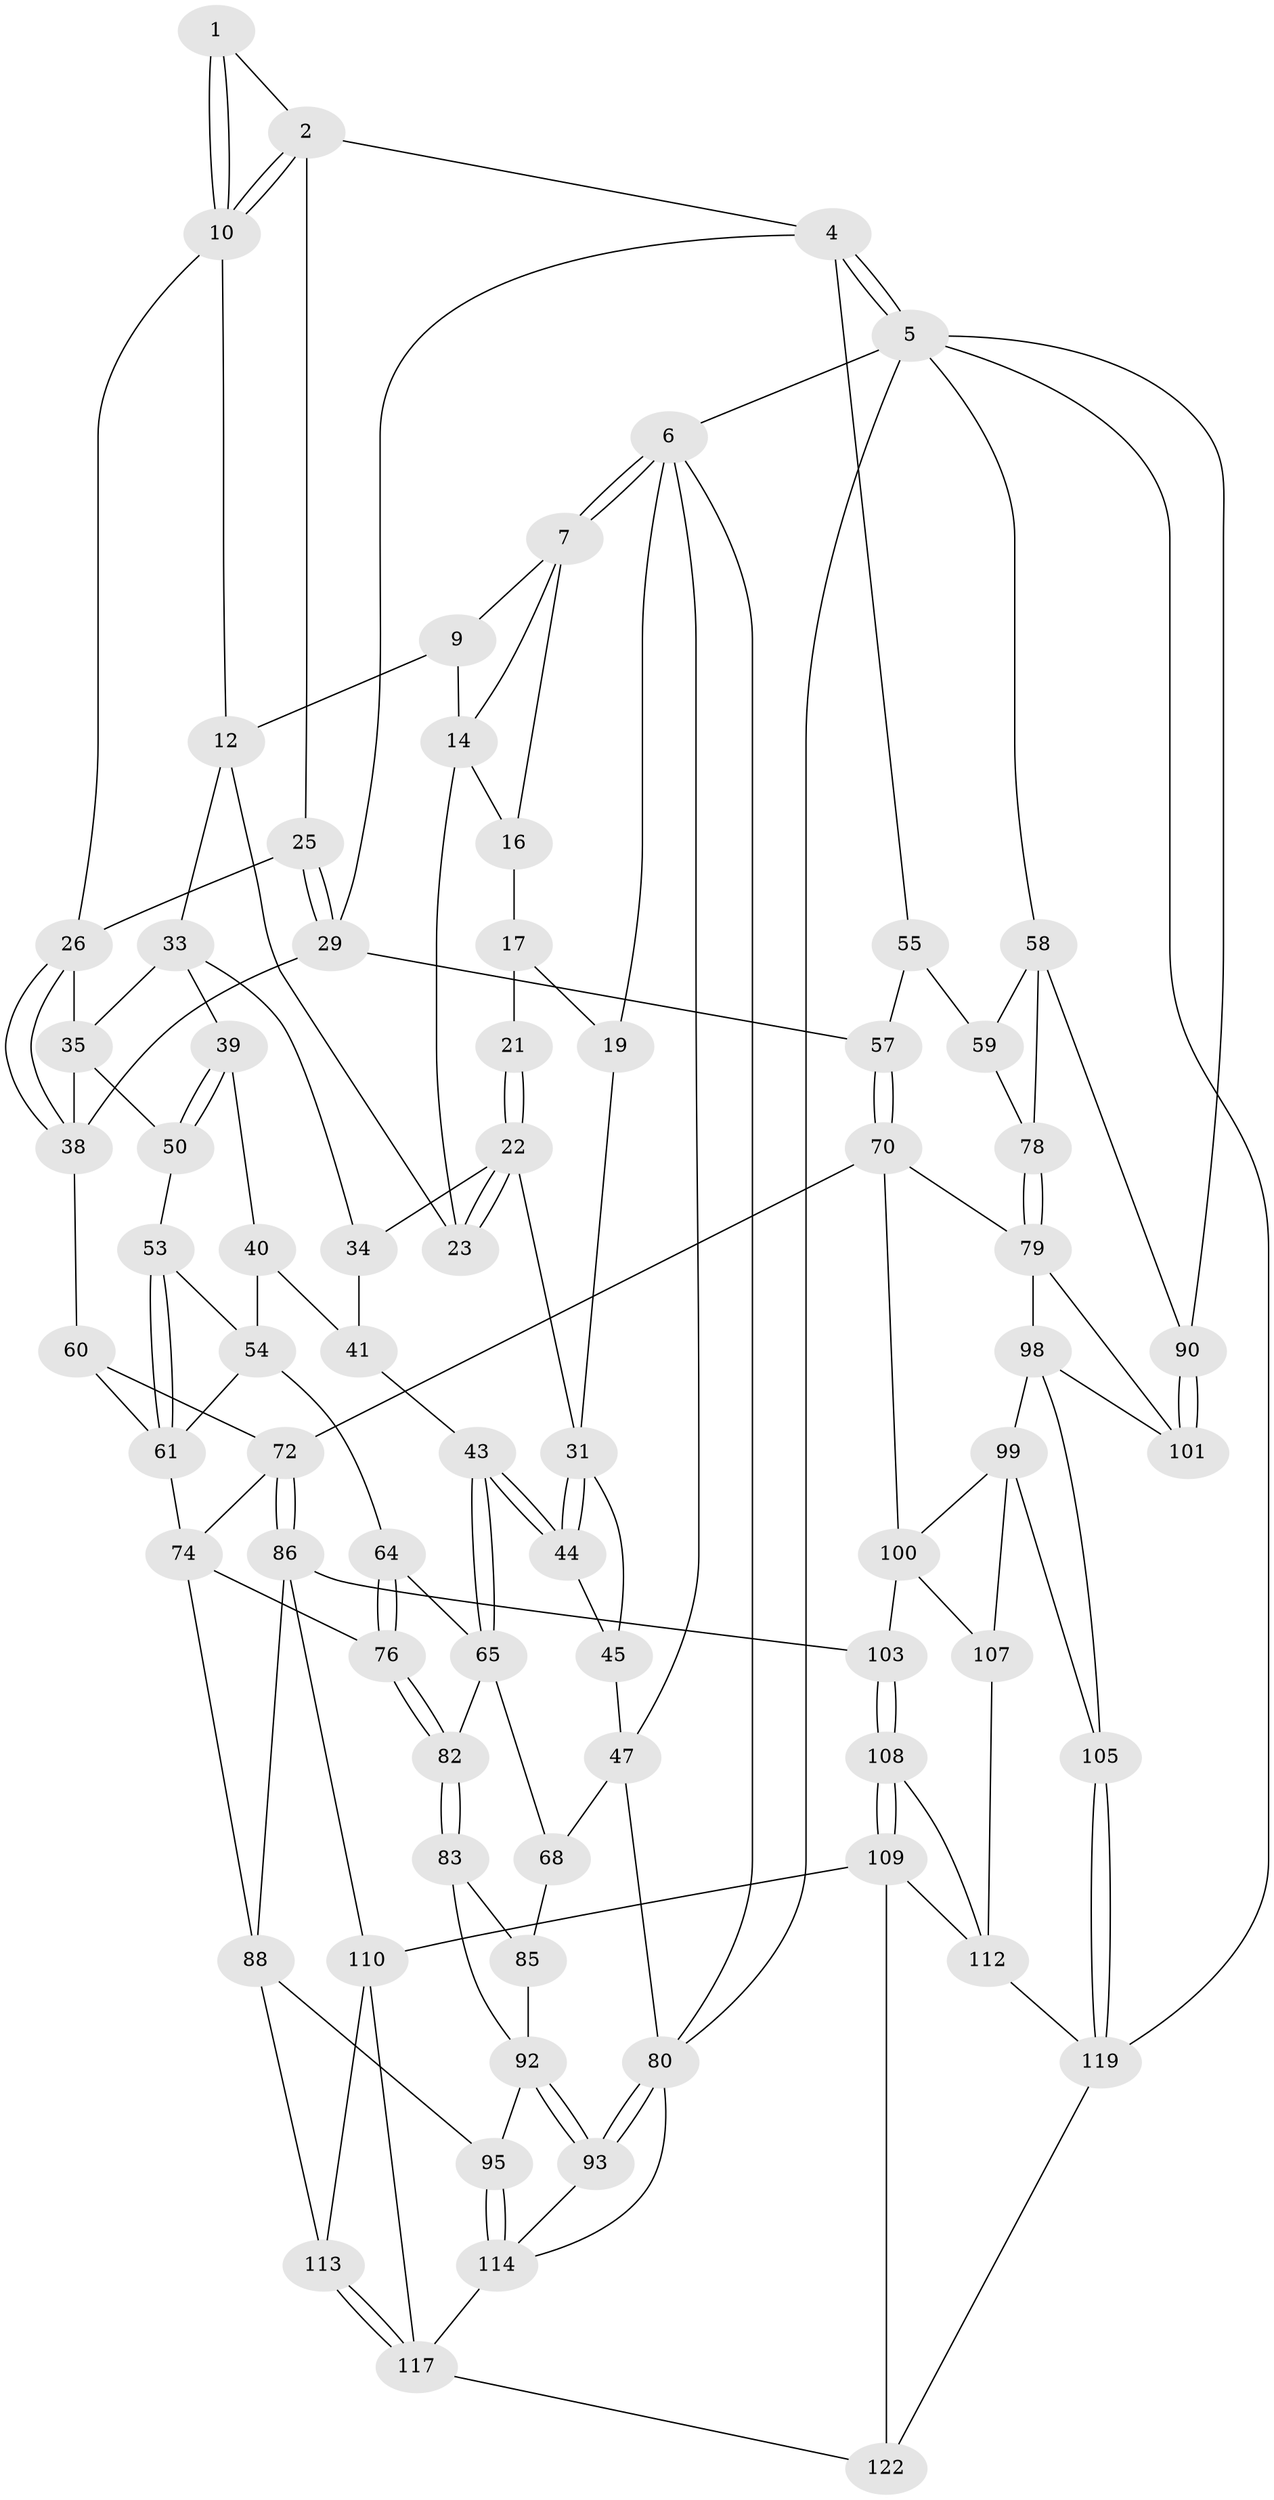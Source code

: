 // original degree distribution, {3: 0.01639344262295082, 4: 0.2540983606557377, 5: 0.4918032786885246, 6: 0.23770491803278687}
// Generated by graph-tools (version 1.1) at 2025/42/03/06/25 10:42:31]
// undirected, 75 vertices, 159 edges
graph export_dot {
graph [start="1"]
  node [color=gray90,style=filled];
  1 [pos="+0.41300807970196857+0"];
  2 [pos="+0.6696953258441783+0",super="+3"];
  4 [pos="+0.8986949978231779+0",super="+28"];
  5 [pos="+1+0",super="+89"];
  6 [pos="+0+0",super="+20"];
  7 [pos="+0.026251702888563655+0",super="+8"];
  9 [pos="+0.4052749654761906+0",super="+13"];
  10 [pos="+0.4500086210903349+0.08310345196669182",super="+11"];
  12 [pos="+0.4342428176151302+0.10559976483697632",super="+24"];
  14 [pos="+0.3049145064090659+0.05487628718072539",super="+15"];
  16 [pos="+0.08227034839608703+0"];
  17 [pos="+0.10379480714436243+0",super="+18"];
  19 [pos="+0.06930266319696264+0.17225465713813032"];
  21 [pos="+0.1920729101765549+0.11035821583686925"];
  22 [pos="+0.25214825003245195+0.14599563911969465",super="+30"];
  23 [pos="+0.2787444562213759+0.10485232235868731"];
  25 [pos="+0.6341486980708824+0.09198172554839655"];
  26 [pos="+0.6242362501848602+0.09946473095973235",super="+27"];
  29 [pos="+0.7711297315654841+0.24525316508617323",super="+37"];
  31 [pos="+0.19345697643601037+0.2682203929274871",super="+32"];
  33 [pos="+0.3575412666343853+0.1921574827607407",super="+36"];
  34 [pos="+0.33471781502689396+0.1946890568346907"];
  35 [pos="+0.5201897024799268+0.15927688087491962",super="+49"];
  38 [pos="+0.6416421321836707+0.35979517617431395",super="+48"];
  39 [pos="+0.3949027813065113+0.2569078103265356"];
  40 [pos="+0.3684280140030244+0.27323734679503126",super="+52"];
  41 [pos="+0.33689591393631385+0.22949853809516985",super="+42"];
  43 [pos="+0.2090077689979658+0.3479798769538598"];
  44 [pos="+0.19972722654916683+0.32243194900437033",super="+51"];
  45 [pos="+0.057001780914671396+0.27003382010290927",super="+46"];
  47 [pos="+0+0.3127560648696405",super="+69"];
  50 [pos="+0.47362185961076453+0.30588955833994763"];
  53 [pos="+0.4610493696693015+0.31807079643562014"];
  54 [pos="+0.4103222726934002+0.3512719380037645",super="+63"];
  55 [pos="+0.8487102505757887+0.24079798518940654",super="+56"];
  57 [pos="+0.7229928567315869+0.4842718327816629"];
  58 [pos="+1+0.2271087835102744",super="+77"];
  59 [pos="+0.9141666141780419+0.2659005294589595",super="+62"];
  60 [pos="+0.5342384605606908+0.42519757574131234"];
  61 [pos="+0.4734830905168042+0.4275678840759761",super="+66"];
  64 [pos="+0.27806311126447825+0.4431187822855326"];
  65 [pos="+0.20264534100208767+0.395321557586771",super="+67"];
  68 [pos="+0.03935445678812316+0.4772291018866083"];
  70 [pos="+0.7221277466849094+0.4917146582892622",super="+71"];
  72 [pos="+0.6518426607514568+0.5941775257615645",super="+73"];
  74 [pos="+0.4306997863286188+0.5429633323759737",super="+75"];
  76 [pos="+0.31830164622882295+0.5137181308044575"];
  78 [pos="+1+0.549087321909617"];
  79 [pos="+0.9804855883768988+0.5717041861389428",super="+97"];
  80 [pos="+0+0.7965183904778661",super="+81"];
  82 [pos="+0.19555037293663946+0.6265907771332093"];
  83 [pos="+0.19688183925780423+0.6347814966264052",super="+84"];
  85 [pos="+0.06299162351583953+0.6052285036389649",super="+91"];
  86 [pos="+0.49759768213537064+0.6904828579175609",super="+87"];
  88 [pos="+0.4003795590843518+0.6575168998436369",super="+94"];
  90 [pos="+1+0.7061624353991758"];
  92 [pos="+0.037251168152850324+0.7281321291354319",super="+96"];
  93 [pos="+0.026745390271208796+0.739107138594061"];
  95 [pos="+0.27698035680072874+0.7169635730041589"];
  98 [pos="+0.8534469948462668+0.6537076683633886",super="+104"];
  99 [pos="+0.7960791162801328+0.6392647730404493",super="+106"];
  100 [pos="+0.6909011419083374+0.5935313907352799",super="+102"];
  101 [pos="+0.9626269867589277+0.7492265312673643"];
  103 [pos="+0.5810234803740498+0.7701873949151549"];
  105 [pos="+0.812866735773989+0.9144534102889958"];
  107 [pos="+0.7039248720518815+0.7783030639252221"];
  108 [pos="+0.587497626009335+0.7803809915792691"];
  109 [pos="+0.5590635156056468+0.846665934739561",super="+116"];
  110 [pos="+0.5173811946329683+0.8478927963588425",super="+111"];
  112 [pos="+0.633807216661374+0.7927956526224853",super="+115"];
  113 [pos="+0.4020737438608341+0.8666660585968606"];
  114 [pos="+0.2035695735907907+0.8533158969066897",super="+118"];
  117 [pos="+0.3384465008287377+1",super="+121"];
  119 [pos="+0.8149277834876765+0.9308504560810646",super="+120"];
  122 [pos="+0.4264769438110228+1"];
  1 -- 2;
  1 -- 10;
  1 -- 10;
  2 -- 10;
  2 -- 10;
  2 -- 25;
  2 -- 4;
  4 -- 5;
  4 -- 5;
  4 -- 29;
  4 -- 55;
  5 -- 6;
  5 -- 58;
  5 -- 80;
  5 -- 90;
  5 -- 119;
  6 -- 7;
  6 -- 7;
  6 -- 19;
  6 -- 47;
  6 -- 80;
  7 -- 16;
  7 -- 9;
  7 -- 14;
  9 -- 12;
  9 -- 14;
  10 -- 12;
  10 -- 26;
  12 -- 33;
  12 -- 23;
  14 -- 16;
  14 -- 23;
  16 -- 17;
  17 -- 21 [weight=2];
  17 -- 19;
  19 -- 31;
  21 -- 22;
  21 -- 22;
  22 -- 23;
  22 -- 23;
  22 -- 34;
  22 -- 31;
  25 -- 26;
  25 -- 29;
  25 -- 29;
  26 -- 38;
  26 -- 38;
  26 -- 35;
  29 -- 57;
  29 -- 38;
  31 -- 44;
  31 -- 44;
  31 -- 45;
  33 -- 34;
  33 -- 35;
  33 -- 39;
  34 -- 41;
  35 -- 50;
  35 -- 38;
  38 -- 60;
  39 -- 40;
  39 -- 50;
  39 -- 50;
  40 -- 41 [weight=2];
  40 -- 54;
  41 -- 43;
  43 -- 44;
  43 -- 44;
  43 -- 65;
  43 -- 65;
  44 -- 45 [weight=2];
  45 -- 47;
  47 -- 80;
  47 -- 68;
  50 -- 53;
  53 -- 54;
  53 -- 61;
  53 -- 61;
  54 -- 64;
  54 -- 61;
  55 -- 59 [weight=2];
  55 -- 57;
  57 -- 70;
  57 -- 70;
  58 -- 59;
  58 -- 90;
  58 -- 78;
  59 -- 78;
  60 -- 61;
  60 -- 72;
  61 -- 74;
  64 -- 65;
  64 -- 76;
  64 -- 76;
  65 -- 82;
  65 -- 68;
  68 -- 85;
  70 -- 79;
  70 -- 72;
  70 -- 100;
  72 -- 86;
  72 -- 86;
  72 -- 74;
  74 -- 88;
  74 -- 76;
  76 -- 82;
  76 -- 82;
  78 -- 79;
  78 -- 79;
  79 -- 98;
  79 -- 101;
  80 -- 93;
  80 -- 93;
  80 -- 114;
  82 -- 83;
  82 -- 83;
  83 -- 85 [weight=2];
  83 -- 92;
  85 -- 92;
  86 -- 103;
  86 -- 88;
  86 -- 110;
  88 -- 113;
  88 -- 95;
  90 -- 101;
  90 -- 101;
  92 -- 93;
  92 -- 93;
  92 -- 95;
  93 -- 114;
  95 -- 114;
  95 -- 114;
  98 -- 99;
  98 -- 105;
  98 -- 101;
  99 -- 100;
  99 -- 107;
  99 -- 105;
  100 -- 107;
  100 -- 103;
  103 -- 108;
  103 -- 108;
  105 -- 119;
  105 -- 119;
  107 -- 112;
  108 -- 109;
  108 -- 109;
  108 -- 112;
  109 -- 110;
  109 -- 122;
  109 -- 112;
  110 -- 113;
  110 -- 117;
  112 -- 119;
  113 -- 117;
  113 -- 117;
  114 -- 117;
  117 -- 122;
  119 -- 122;
}
